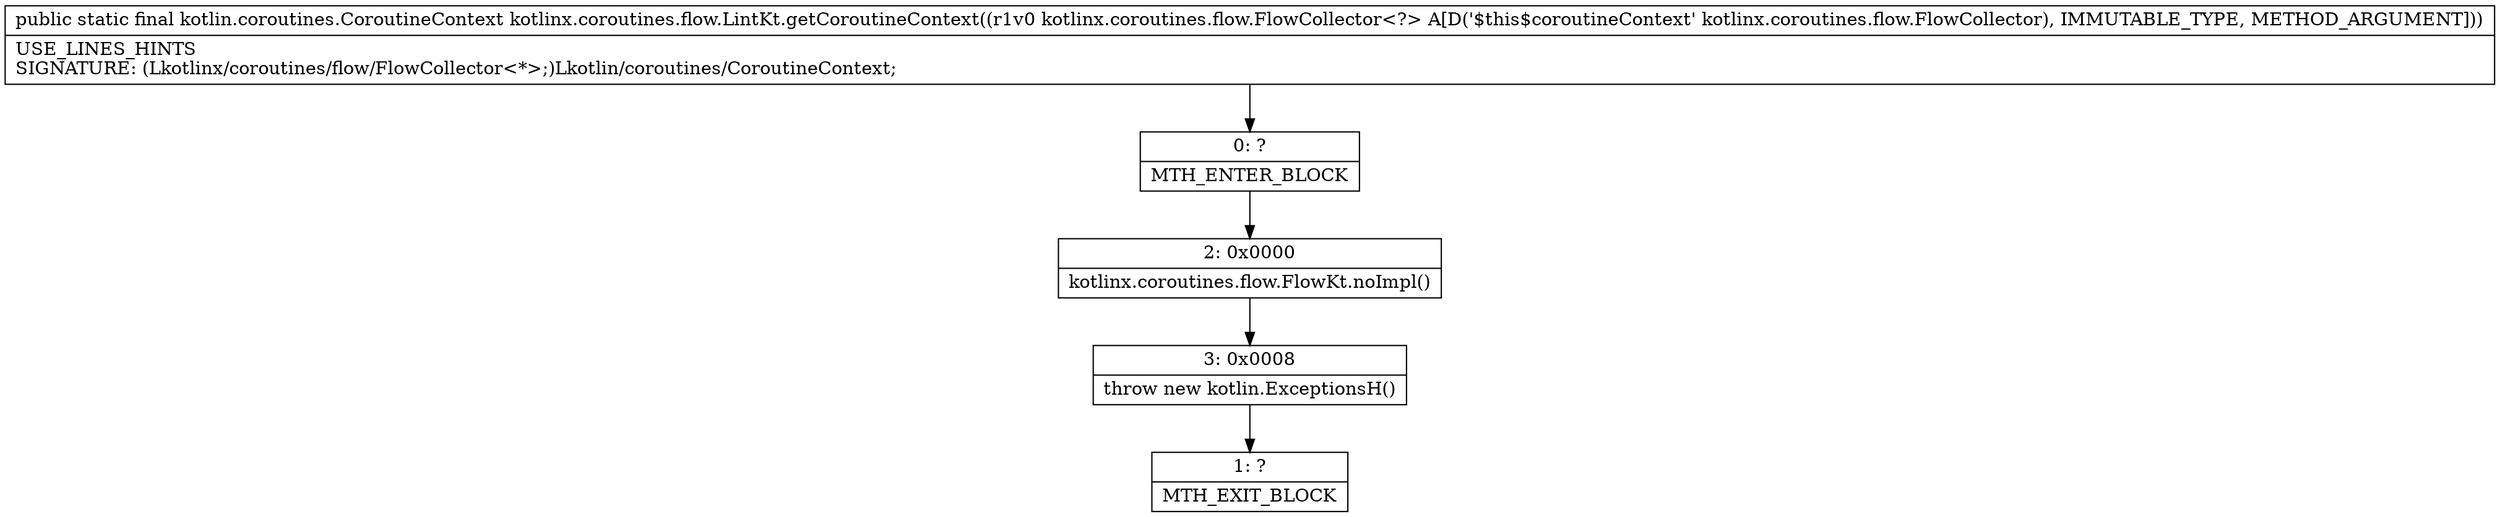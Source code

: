 digraph "CFG forkotlinx.coroutines.flow.LintKt.getCoroutineContext(Lkotlinx\/coroutines\/flow\/FlowCollector;)Lkotlin\/coroutines\/CoroutineContext;" {
Node_0 [shape=record,label="{0\:\ ?|MTH_ENTER_BLOCK\l}"];
Node_2 [shape=record,label="{2\:\ 0x0000|kotlinx.coroutines.flow.FlowKt.noImpl()\l}"];
Node_3 [shape=record,label="{3\:\ 0x0008|throw new kotlin.ExceptionsH()\l}"];
Node_1 [shape=record,label="{1\:\ ?|MTH_EXIT_BLOCK\l}"];
MethodNode[shape=record,label="{public static final kotlin.coroutines.CoroutineContext kotlinx.coroutines.flow.LintKt.getCoroutineContext((r1v0 kotlinx.coroutines.flow.FlowCollector\<?\> A[D('$this$coroutineContext' kotlinx.coroutines.flow.FlowCollector), IMMUTABLE_TYPE, METHOD_ARGUMENT]))  | USE_LINES_HINTS\lSIGNATURE: (Lkotlinx\/coroutines\/flow\/FlowCollector\<*\>;)Lkotlin\/coroutines\/CoroutineContext;\l}"];
MethodNode -> Node_0;Node_0 -> Node_2;
Node_2 -> Node_3;
Node_3 -> Node_1;
}

